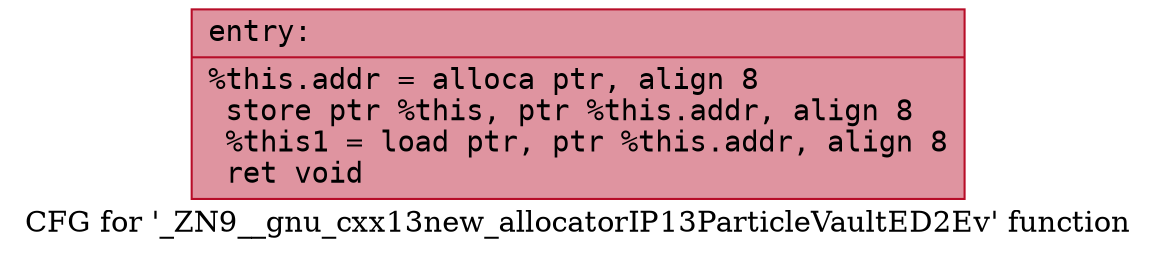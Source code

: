 digraph "CFG for '_ZN9__gnu_cxx13new_allocatorIP13ParticleVaultED2Ev' function" {
	label="CFG for '_ZN9__gnu_cxx13new_allocatorIP13ParticleVaultED2Ev' function";

	Node0x55907113f7e0 [shape=record,color="#b70d28ff", style=filled, fillcolor="#b70d2870" fontname="Courier",label="{entry:\l|  %this.addr = alloca ptr, align 8\l  store ptr %this, ptr %this.addr, align 8\l  %this1 = load ptr, ptr %this.addr, align 8\l  ret void\l}"];
}
